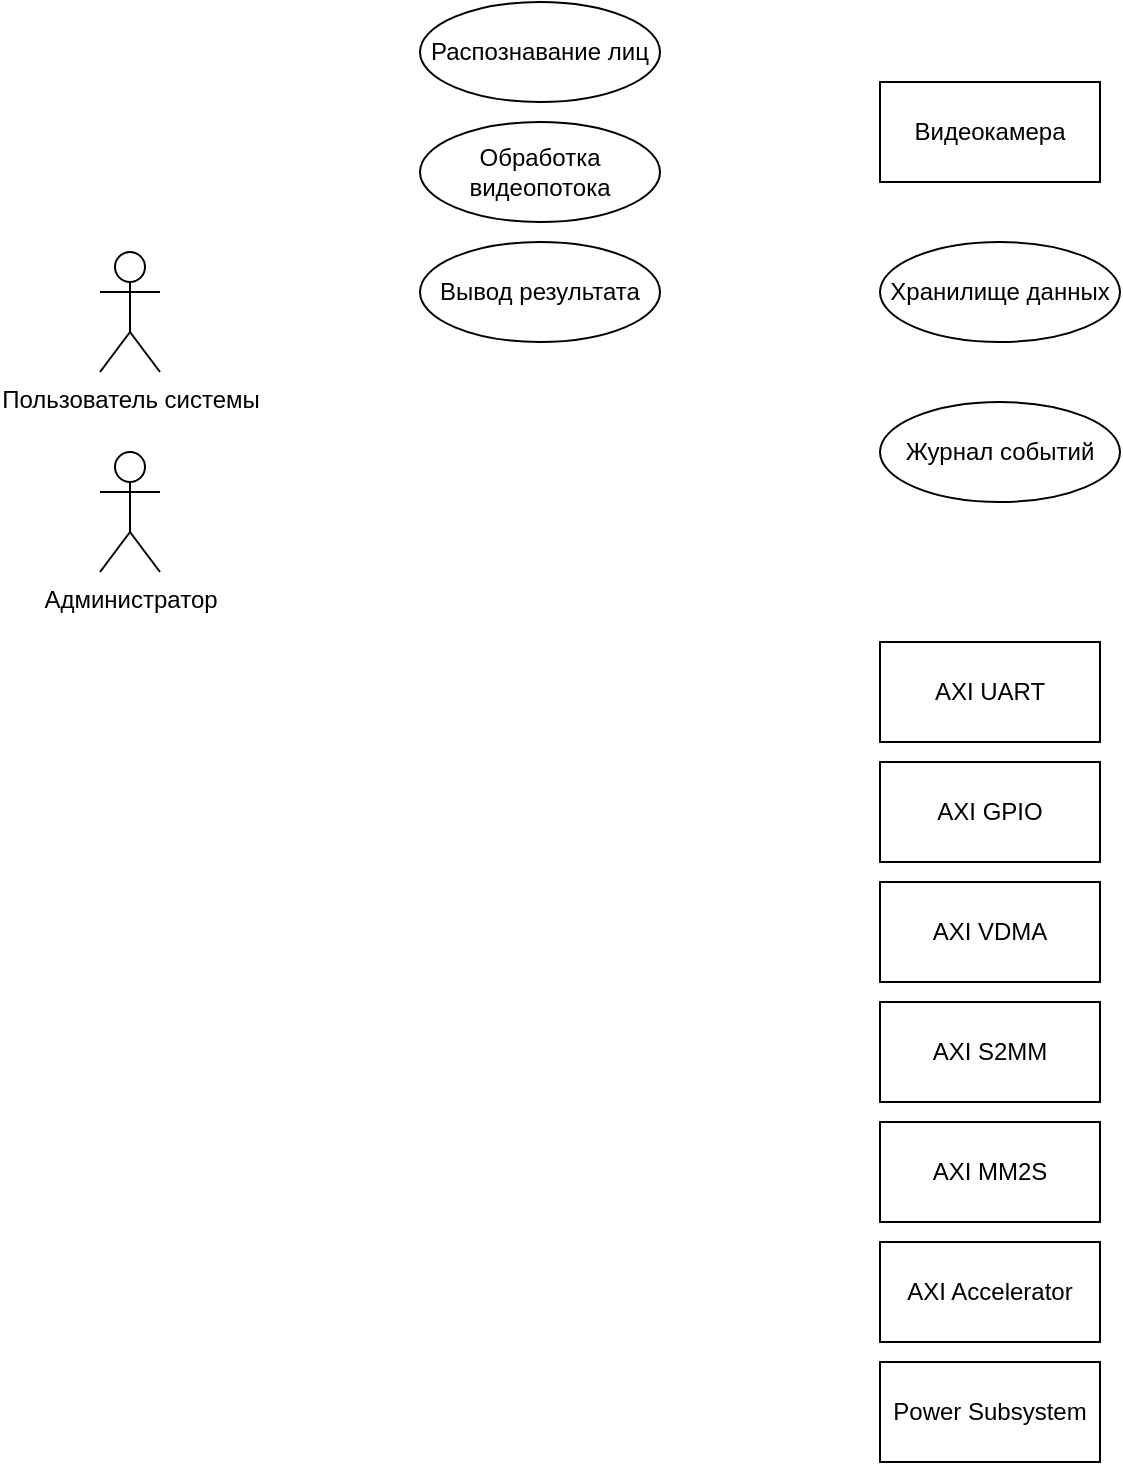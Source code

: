<mxfile version="22.1.21" type="google" pages="5">
<diagram name="Use Case Diagram" id="lZo8OdItxjby2Sh7k-v9">
    <mxGraphModel dx="1626" dy="791" grid="1" gridSize="10" guides="1" tooltips="1" connect="1" arrows="1" fold="1" page="1" pageScale="1" pageWidth="827" pageHeight="1169" math="0" shadow="0">
      <root>
        <mxCell id="0" />
        <mxCell id="1" parent="0" />
        <mxCell id="User" value="Пользователь системы" style="shape=umlActor;verticalLabelPosition=bottom;verticalAlign=top;html=1;" parent="1" vertex="1">
          <mxGeometry x="70" y="275" width="30" height="60" as="geometry" />
        </mxCell>
        <mxCell id="Admin" value="Администратор" style="shape=umlActor;verticalLabelPosition=bottom;verticalAlign=top;html=1;" parent="1" vertex="1">
          <mxGeometry x="70" y="375" width="30" height="60" as="geometry" />
        </mxCell>
        <mxCell id="Camera" value="Видеокамера" style="html=1;whiteSpace=wrap;" parent="1" vertex="1">
          <mxGeometry x="460" y="190" width="110" height="50" as="geometry" />
        </mxCell>
        <mxCell id="AXI_UART" value="AXI UART" style="html=1;whiteSpace=wrap;" parent="1" vertex="1">
          <mxGeometry x="460" y="470" width="110" height="50" as="geometry" />
        </mxCell>
        <mxCell id="AXI_GPIO" value="AXI GPIO" style="html=1;whiteSpace=wrap;" parent="1" vertex="1">
          <mxGeometry x="460" y="530" width="110" height="50" as="geometry" />
        </mxCell>
        <mxCell id="AXI_VDMA" value="AXI VDMA" style="html=1;whiteSpace=wrap;" parent="1" vertex="1">
          <mxGeometry x="460" y="590" width="110" height="50" as="geometry" />
        </mxCell>
        <mxCell id="AXI_S2MM" value="AXI S2MM" style="html=1;whiteSpace=wrap;" parent="1" vertex="1">
          <mxGeometry x="460" y="650" width="110" height="50" as="geometry" />
        </mxCell>
        <mxCell id="AXI_MM2S" value="AXI MM2S" style="html=1;whiteSpace=wrap;" parent="1" vertex="1">
          <mxGeometry x="460" y="710" width="110" height="50" as="geometry" />
        </mxCell>
        <mxCell id="AXI_Accelerator" value="AXI Accelerator" style="html=1;whiteSpace=wrap;" parent="1" vertex="1">
          <mxGeometry x="460" y="770" width="110" height="50" as="geometry" />
        </mxCell>
        <mxCell id="PowerSubsystem" value="Power Subsystem" style="html=1;whiteSpace=wrap;" parent="1" vertex="1">
          <mxGeometry x="460" y="830" width="110" height="50" as="geometry" />
        </mxCell>
        <mxCell id="Recognition" value="Распознавание лиц" style="ellipse;whiteSpace=wrap;html=1;" parent="1" vertex="1">
          <mxGeometry x="230" y="150" width="120" height="50" as="geometry" />
        </mxCell>
        <mxCell id="DataProcessing" value="Обработка видеопотока" style="ellipse;whiteSpace=wrap;html=1;" parent="1" vertex="1">
          <mxGeometry x="230" y="210" width="120" height="50" as="geometry" />
        </mxCell>
        <mxCell id="Storage" value="Хранилище данных" style="ellipse;whiteSpace=wrap;html=1;" parent="1" vertex="1">
          <mxGeometry x="460" y="270" width="120" height="50" as="geometry" />
        </mxCell>
        <mxCell id="DisplayResult" value="Вывод результата" style="ellipse;whiteSpace=wrap;html=1;" parent="1" vertex="1">
          <mxGeometry x="230" y="270" width="120" height="50" as="geometry" />
        </mxCell>
        <mxCell id="Logs" value="Журнал событий" style="ellipse;whiteSpace=wrap;html=1;" parent="1" vertex="1">
          <mxGeometry x="460" y="350" width="120" height="50" as="geometry" />
        </mxCell>
      </root>
    </mxGraphModel>
  </diagram>
  <diagram id="mSfuSA0x4ODjqim8xsZt" name="Requirements Diagram">
    <mxGraphModel grid="1" page="1" gridSize="10" guides="1" tooltips="1" connect="1" arrows="1" fold="1" pageScale="1" pageWidth="827" pageHeight="1169" math="0" shadow="0">
      <root>
        <mxCell id="0" />
        <mxCell id="1" parent="0" />
        <mxCell id="tGv4T9WFFbiXU2DrTONj-1" value="&amp;lt;&amp;lt;requestment&amp;gt;&amp;gt;&lt;br&gt;SoC" style="html=1;whiteSpace=wrap;" vertex="1" parent="1">
          <mxGeometry x="280" y="80" width="110" height="60" as="geometry" />
        </mxCell>
        <mxCell id="tGv4T9WFFbiXU2DrTONj-2" style="edgeStyle=orthogonalEdgeStyle;rounded=0;orthogonalLoop=1;jettySize=auto;html=1;endArrow=circlePlus;endFill=0;" edge="1" parent="1" source="tGv4T9WFFbiXU2DrTONj-10" target="tGv4T9WFFbiXU2DrTONj-1">
          <mxGeometry relative="1" as="geometry">
            <mxPoint x="220" y="240" as="sourcePoint" />
          </mxGeometry>
        </mxCell>
        <mxCell id="tGv4T9WFFbiXU2DrTONj-4" style="edgeStyle=orthogonalEdgeStyle;rounded=0;orthogonalLoop=1;jettySize=auto;html=1;endArrow=circlePlus;endFill=0;" edge="1" parent="1" source="tGv4T9WFFbiXU2DrTONj-11" target="tGv4T9WFFbiXU2DrTONj-1">
          <mxGeometry relative="1" as="geometry">
            <mxPoint x="460" y="240" as="sourcePoint" />
          </mxGeometry>
        </mxCell>
        <mxCell id="tGv4T9WFFbiXU2DrTONj-10" value="&amp;lt;&amp;lt;requestment&amp;gt;&amp;gt;&lt;br style=&quot;border-color: var(--border-color);&quot;&gt;functionRequest" style="html=1;whiteSpace=wrap;" vertex="1" parent="1">
          <mxGeometry x="120" y="230" width="200" height="40" as="geometry" />
        </mxCell>
        <mxCell id="tGv4T9WFFbiXU2DrTONj-11" value="&amp;lt;&amp;lt;requestment&amp;gt;&amp;gt;&lt;br style=&quot;border-color: var(--border-color);&quot;&gt;nonfunctionRequest" style="html=1;whiteSpace=wrap;" vertex="1" parent="1">
          <mxGeometry x="360" y="230" width="200" height="40" as="geometry" />
        </mxCell>
        <mxCell id="tGv4T9WFFbiXU2DrTONj-15" style="edgeStyle=orthogonalEdgeStyle;rounded=0;orthogonalLoop=1;jettySize=auto;html=1;endArrow=circlePlus;endFill=0;" edge="1" parent="1" source="tGv4T9WFFbiXU2DrTONj-12" target="tGv4T9WFFbiXU2DrTONj-11">
          <mxGeometry relative="1" as="geometry" />
        </mxCell>
        <mxCell id="tGv4T9WFFbiXU2DrTONj-12" value="&amp;lt;&amp;lt;requestment&amp;gt;&amp;gt;&lt;br style=&quot;border-color: var(--border-color);&quot;&gt;powerfulRequest&lt;br&gt;description: установка не может прекращать работу из-за перебоев с питанием" style="html=1;whiteSpace=wrap;" vertex="1" parent="1">
          <mxGeometry x="360" y="340" width="200" height="80" as="geometry" />
        </mxCell>
        <mxCell id="tGv4T9WFFbiXU2DrTONj-16" style="edgeStyle=orthogonalEdgeStyle;rounded=0;orthogonalLoop=1;jettySize=auto;html=1;endArrow=circlePlus;endFill=0;" edge="1" parent="1" source="tGv4T9WFFbiXU2DrTONj-13" target="tGv4T9WFFbiXU2DrTONj-11">
          <mxGeometry relative="1" as="geometry">
            <Array as="points">
              <mxPoint x="690" y="300" />
              <mxPoint x="460" y="300" />
            </Array>
          </mxGeometry>
        </mxCell>
        <mxCell id="tGv4T9WFFbiXU2DrTONj-13" value="&amp;lt;&amp;lt;requestment&amp;gt;&amp;gt;&lt;br style=&quot;border-color: var(--border-color);&quot;&gt;lightRequest&lt;br&gt;description: освещение объекта должно быть однотипным" style="html=1;whiteSpace=wrap;" vertex="1" parent="1">
          <mxGeometry x="590" y="340" width="200" height="80" as="geometry" />
        </mxCell>
        <mxCell id="tGv4T9WFFbiXU2DrTONj-17" style="edgeStyle=orthogonalEdgeStyle;rounded=0;orthogonalLoop=1;jettySize=auto;html=1;endArrow=circlePlus;endFill=0;" edge="1" parent="1" source="tGv4T9WFFbiXU2DrTONj-14" target="tGv4T9WFFbiXU2DrTONj-11">
          <mxGeometry relative="1" as="geometry">
            <Array as="points">
              <mxPoint x="910" y="300" />
              <mxPoint x="460" y="300" />
            </Array>
          </mxGeometry>
        </mxCell>
        <mxCell id="tGv4T9WFFbiXU2DrTONj-14" value="&amp;lt;&amp;lt;requestment&amp;gt;&amp;gt;&lt;br style=&quot;border-color: var(--border-color);&quot;&gt;externalRequest&lt;br&gt;description: внешняя средне не должна оказывать влияние на геометрию объккта. Тряска или изменение агрегатного состоянии недопустимо!" style="html=1;whiteSpace=wrap;" vertex="1" parent="1">
          <mxGeometry x="810" y="340" width="200" height="110" as="geometry" />
        </mxCell>
        <mxCell id="tGv4T9WFFbiXU2DrTONj-19" style="edgeStyle=orthogonalEdgeStyle;rounded=0;orthogonalLoop=1;jettySize=auto;html=1;endArrow=circlePlus;endFill=0;" edge="1" parent="1" source="tGv4T9WFFbiXU2DrTONj-18" target="tGv4T9WFFbiXU2DrTONj-10">
          <mxGeometry relative="1" as="geometry" />
        </mxCell>
        <mxCell id="tGv4T9WFFbiXU2DrTONj-18" value="&amp;lt;&amp;lt;requestment&amp;gt;&amp;gt;&lt;br style=&quot;border-color: var(--border-color);&quot;&gt;configurationRequest&lt;br&gt;description: должна быть возможность конфигурации" style="html=1;whiteSpace=wrap;" vertex="1" parent="1">
          <mxGeometry x="120" y="340" width="200" height="80" as="geometry" />
        </mxCell>
        <mxCell id="sR7S32xLnROJixir9ndB-4" style="edgeStyle=orthogonalEdgeStyle;rounded=0;orthogonalLoop=1;jettySize=auto;html=1;entryX=0.5;entryY=1;entryDx=0;entryDy=0;endArrow=circlePlus;endFill=0;" edge="1" parent="1" source="tGv4T9WFFbiXU2DrTONj-20" target="tGv4T9WFFbiXU2DrTONj-10">
          <mxGeometry relative="1" as="geometry">
            <Array as="points">
              <mxPoint x="-20" y="300" />
              <mxPoint x="220" y="300" />
            </Array>
          </mxGeometry>
        </mxCell>
        <mxCell id="tGv4T9WFFbiXU2DrTONj-20" value="&amp;lt;&amp;lt;requestment&amp;gt;&amp;gt;&lt;br style=&quot;border-color: var(--border-color);&quot;&gt;ounputRequest&lt;br&gt;description: система должна выводить данные на вешние источники" style="html=1;whiteSpace=wrap;" vertex="1" parent="1">
          <mxGeometry x="-120" y="340" width="200" height="80" as="geometry" />
        </mxCell>
        <mxCell id="sR7S32xLnROJixir9ndB-5" style="edgeStyle=orthogonalEdgeStyle;rounded=0;orthogonalLoop=1;jettySize=auto;html=1;endArrow=circlePlus;endFill=0;" edge="1" parent="1" source="tGv4T9WFFbiXU2DrTONj-21" target="tGv4T9WFFbiXU2DrTONj-10">
          <mxGeometry relative="1" as="geometry">
            <Array as="points">
              <mxPoint x="-260" y="300" />
              <mxPoint x="220" y="300" />
            </Array>
          </mxGeometry>
        </mxCell>
        <mxCell id="tGv4T9WFFbiXU2DrTONj-21" value="&amp;lt;&amp;lt;requestment&amp;gt;&amp;gt;&lt;br style=&quot;border-color: var(--border-color);&quot;&gt;integrabilityRequest&lt;br&gt;description: система должна иметь интерфейсы для внешнего управления" style="html=1;whiteSpace=wrap;" vertex="1" parent="1">
          <mxGeometry x="-360" y="340" width="200" height="80" as="geometry" />
        </mxCell>
        <mxCell id="sR7S32xLnROJixir9ndB-7" style="edgeStyle=orthogonalEdgeStyle;rounded=0;orthogonalLoop=1;jettySize=auto;html=1;endArrow=circlePlus;endFill=0;" edge="1" parent="1" source="sR7S32xLnROJixir9ndB-1" target="tGv4T9WFFbiXU2DrTONj-18">
          <mxGeometry relative="1" as="geometry" />
        </mxCell>
        <mxCell id="sR7S32xLnROJixir9ndB-1" value="&amp;lt;&amp;lt;requestment&amp;gt;&amp;gt;&lt;br style=&quot;border-color: var(--border-color);&quot;&gt;stepRequest&lt;br&gt;description: смещение на штативе и рельсе должно регулироваться" style="html=1;whiteSpace=wrap;" vertex="1" parent="1">
          <mxGeometry x="120" y="480" width="200" height="80" as="geometry" />
        </mxCell>
        <mxCell id="sR7S32xLnROJixir9ndB-8" style="edgeStyle=orthogonalEdgeStyle;rounded=0;orthogonalLoop=1;jettySize=auto;html=1;endArrow=circlePlus;endFill=0;" edge="1" parent="1" source="sR7S32xLnROJixir9ndB-2" target="tGv4T9WFFbiXU2DrTONj-18">
          <mxGeometry relative="1" as="geometry">
            <Array as="points">
              <mxPoint x="460" y="450" />
              <mxPoint x="220" y="450" />
            </Array>
          </mxGeometry>
        </mxCell>
        <mxCell id="sR7S32xLnROJixir9ndB-2" value="&amp;lt;&amp;lt;requestment&amp;gt;&amp;gt;&lt;br style=&quot;border-color: var(--border-color);&quot;&gt;cameraRequest&lt;br&gt;description: камера должна учитывать точность расстановки меток и стиль кастомных меток" style="html=1;whiteSpace=wrap;" vertex="1" parent="1">
          <mxGeometry x="360" y="480" width="200" height="80" as="geometry" />
        </mxCell>
        <mxCell id="sR7S32xLnROJixir9ndB-6" style="edgeStyle=orthogonalEdgeStyle;rounded=0;orthogonalLoop=1;jettySize=auto;html=1;endArrow=circlePlus;endFill=0;" edge="1" parent="1" source="sR7S32xLnROJixir9ndB-3" target="tGv4T9WFFbiXU2DrTONj-18">
          <mxGeometry relative="1" as="geometry">
            <Array as="points">
              <mxPoint x="-20" y="450" />
              <mxPoint x="220" y="450" />
            </Array>
          </mxGeometry>
        </mxCell>
        <mxCell id="sR7S32xLnROJixir9ndB-3" value="&amp;lt;&amp;lt;requestment&amp;gt;&amp;gt;&lt;br style=&quot;border-color: var(--border-color);&quot;&gt;markerRequest&lt;br&gt;description: стратегия расстановки меток должна меняться" style="html=1;whiteSpace=wrap;" vertex="1" parent="1">
          <mxGeometry x="-120" y="480" width="200" height="80" as="geometry" />
        </mxCell>
        <mxCell id="sR7S32xLnROJixir9ndB-11" style="edgeStyle=orthogonalEdgeStyle;rounded=0;orthogonalLoop=1;jettySize=auto;html=1;endArrow=circlePlus;endFill=0;" edge="1" parent="1" source="sR7S32xLnROJixir9ndB-9" target="tGv4T9WFFbiXU2DrTONj-21">
          <mxGeometry relative="1" as="geometry" />
        </mxCell>
        <mxCell id="sR7S32xLnROJixir9ndB-9" value="&amp;lt;&amp;lt;requestment&amp;gt;&amp;gt;&lt;br style=&quot;border-color: var(--border-color);&quot;&gt;interruptRequest&lt;br&gt;description: система должна реализовывать механизм прерываний" style="html=1;whiteSpace=wrap;" vertex="1" parent="1">
          <mxGeometry x="-360" y="480" width="200" height="80" as="geometry" />
        </mxCell>
        <mxCell id="sR7S32xLnROJixir9ndB-12" style="edgeStyle=orthogonalEdgeStyle;rounded=0;orthogonalLoop=1;jettySize=auto;html=1;endArrow=circlePlus;endFill=0;" edge="1" parent="1" source="sR7S32xLnROJixir9ndB-10" target="tGv4T9WFFbiXU2DrTONj-21">
          <mxGeometry relative="1" as="geometry">
            <Array as="points">
              <mxPoint x="-500" y="450" />
              <mxPoint x="-260" y="450" />
            </Array>
          </mxGeometry>
        </mxCell>
        <mxCell id="sR7S32xLnROJixir9ndB-10" value="&amp;lt;&amp;lt;requestment&amp;gt;&amp;gt;&lt;br style=&quot;border-color: var(--border-color);&quot;&gt;commandRequest&lt;br&gt;description: система с внешним подключением не должна уступать функциональностью настройкой напрямую" style="html=1;whiteSpace=wrap;" vertex="1" parent="1">
          <mxGeometry x="-600" y="480" width="200" height="100" as="geometry" />
        </mxCell>
      </root>
    </mxGraphModel>
  </diagram>
  <diagram id="fZzuPR66gsdJjESf1Uec" name="Block Definition Diagram">
    <mxGraphModel dx="1620" dy="1663" grid="1" gridSize="10" guides="1" tooltips="1" connect="1" arrows="1" fold="1" page="1" pageScale="1" pageWidth="827" pageHeight="1169" math="0" shadow="0">
      <root>
        <mxCell id="0" />
        <mxCell id="1" parent="0" />
        <mxCell id="CO3oXYJmJF6oM23nE5S2-1" value="&amp;lt;&amp;lt;Block&amp;gt;&amp;gt;&lt;br&gt;Controller" style="html=1;whiteSpace=wrap;" parent="1" vertex="1">
          <mxGeometry x="110" y="90" width="110" height="50" as="geometry" />
        </mxCell>
        <mxCell id="pnmd_uVY77SHDqDZPvtI-20" style="edgeStyle=orthogonalEdgeStyle;rounded=0;orthogonalLoop=1;jettySize=auto;html=1;endArrow=none;endFill=0;exitX=0.5;exitY=1;exitDx=0;exitDy=0;" parent="1" source="P_QNV1C-LHXtDj2Gx6EF-19" target="pnmd_uVY77SHDqDZPvtI-1" edge="1">
          <mxGeometry relative="1" as="geometry">
            <Array as="points">
              <mxPoint x="555" y="240" />
              <mxPoint x="555" y="240" />
            </Array>
          </mxGeometry>
        </mxCell>
        <mxCell id="pnmd_uVY77SHDqDZPvtI-22" style="edgeStyle=orthogonalEdgeStyle;rounded=0;orthogonalLoop=1;jettySize=auto;html=1;endArrow=none;endFill=0;exitX=1;exitY=0.5;exitDx=0;exitDy=0;" parent="1" source="CO3oXYJmJF6oM23nE5S2-1" target="pnmd_uVY77SHDqDZPvtI-21" edge="1">
          <mxGeometry relative="1" as="geometry">
            <Array as="points">
              <mxPoint x="670" y="115" />
              <mxPoint x="670" y="347" />
            </Array>
          </mxGeometry>
        </mxCell>
        <mxCell id="CO3oXYJmJF6oM23nE5S2-2" value="&amp;lt;&amp;lt;Block&amp;gt;&amp;gt;&lt;br&gt;CPU" style="html=1;whiteSpace=wrap;" parent="1" vertex="1">
          <mxGeometry x="500" y="170" width="110" height="50" as="geometry" />
        </mxCell>
        <mxCell id="CO3oXYJmJF6oM23nE5S2-4" value="&amp;lt;&amp;lt;Block&amp;gt;&amp;gt;&lt;br&gt;Memory" style="html=1;whiteSpace=wrap;" parent="1" vertex="1">
          <mxGeometry x="110" y="430" width="110" height="50" as="geometry" />
        </mxCell>
        <mxCell id="pnmd_uVY77SHDqDZPvtI-1" value="&amp;lt;&amp;lt;Block&amp;gt;&amp;gt;&lt;br&gt;Graphic" style="html=1;whiteSpace=wrap;" parent="1" vertex="1">
          <mxGeometry x="500" y="432" width="110" height="50" as="geometry" />
        </mxCell>
        <mxCell id="pnmd_uVY77SHDqDZPvtI-12" style="edgeStyle=orthogonalEdgeStyle;rounded=0;orthogonalLoop=1;jettySize=auto;html=1;endArrow=diamondThin;endFill=0;startSize=11;endSize=13;" parent="1" source="pnmd_uVY77SHDqDZPvtI-3" target="pnmd_uVY77SHDqDZPvtI-1" edge="1">
          <mxGeometry relative="1" as="geometry" />
        </mxCell>
        <mxCell id="pnmd_uVY77SHDqDZPvtI-3" value="&amp;lt;&amp;lt;Block&amp;gt;&amp;gt;&lt;br&gt;Camera" style="html=1;whiteSpace=wrap;" parent="1" vertex="1">
          <mxGeometry x="500" y="542" width="110" height="50" as="geometry" />
        </mxCell>
        <mxCell id="pnmd_uVY77SHDqDZPvtI-13" style="edgeStyle=orthogonalEdgeStyle;rounded=0;orthogonalLoop=1;jettySize=auto;html=1;endArrow=diamondThin;endFill=0;startSize=11;endSize=13;" parent="1" source="pnmd_uVY77SHDqDZPvtI-5" target="pnmd_uVY77SHDqDZPvtI-1" edge="1">
          <mxGeometry relative="1" as="geometry">
            <Array as="points">
              <mxPoint x="685" y="512" />
              <mxPoint x="555" y="512" />
            </Array>
          </mxGeometry>
        </mxCell>
        <mxCell id="pnmd_uVY77SHDqDZPvtI-5" value="&amp;lt;&amp;lt;Block&amp;gt;&amp;gt;&lt;br&gt;Projector" style="html=1;whiteSpace=wrap;" parent="1" vertex="1">
          <mxGeometry x="630" y="542" width="110" height="50" as="geometry" />
        </mxCell>
        <mxCell id="pnmd_uVY77SHDqDZPvtI-10" style="edgeStyle=orthogonalEdgeStyle;rounded=0;orthogonalLoop=1;jettySize=auto;html=1;endArrow=diamondThin;endFill=0;endSize=13;" parent="1" source="pnmd_uVY77SHDqDZPvtI-6" target="CO3oXYJmJF6oM23nE5S2-4" edge="1">
          <mxGeometry relative="1" as="geometry" />
        </mxCell>
        <mxCell id="pnmd_uVY77SHDqDZPvtI-6" value="&amp;lt;&amp;lt;ValueType&amp;gt;&amp;gt;&lt;br&gt;CustomMarkConst" style="html=1;whiteSpace=wrap;" parent="1" vertex="1">
          <mxGeometry x="110" y="540" width="110" height="50" as="geometry" />
        </mxCell>
        <mxCell id="pnmd_uVY77SHDqDZPvtI-11" style="edgeStyle=orthogonalEdgeStyle;rounded=0;orthogonalLoop=1;jettySize=auto;html=1;endArrow=diamondThin;endFill=0;endSize=13;" parent="1" source="pnmd_uVY77SHDqDZPvtI-7" target="CO3oXYJmJF6oM23nE5S2-4" edge="1">
          <mxGeometry relative="1" as="geometry">
            <Array as="points">
              <mxPoint x="35" y="510" />
              <mxPoint x="165" y="510" />
            </Array>
          </mxGeometry>
        </mxCell>
        <mxCell id="pnmd_uVY77SHDqDZPvtI-7" value="&amp;lt;&amp;lt;Block&amp;gt;&amp;gt;&lt;br&gt;SaveData" style="html=1;whiteSpace=wrap;" parent="1" vertex="1">
          <mxGeometry x="-20" y="540" width="110" height="50" as="geometry" />
        </mxCell>
        <mxCell id="pnmd_uVY77SHDqDZPvtI-9" style="edgeStyle=orthogonalEdgeStyle;rounded=0;orthogonalLoop=1;jettySize=auto;html=1;endArrow=diamondThin;endFill=0;endSize=13;" parent="1" source="pnmd_uVY77SHDqDZPvtI-8" target="CO3oXYJmJF6oM23nE5S2-4" edge="1">
          <mxGeometry relative="1" as="geometry">
            <Array as="points">
              <mxPoint x="295" y="510" />
              <mxPoint x="165" y="510" />
            </Array>
          </mxGeometry>
        </mxCell>
        <mxCell id="pnmd_uVY77SHDqDZPvtI-8" value="&amp;lt;&amp;lt;ValueType&amp;gt;&amp;gt;&lt;br&gt;UserMarkConst" style="html=1;whiteSpace=wrap;" parent="1" vertex="1">
          <mxGeometry x="240" y="540" width="110" height="50" as="geometry" />
        </mxCell>
        <mxCell id="pnmd_uVY77SHDqDZPvtI-15" value="&amp;lt;&amp;lt;Block&amp;gt;&amp;gt;&lt;br&gt;AnalyseCameraData" style="html=1;whiteSpace=wrap;" parent="1" vertex="1">
          <mxGeometry x="-100" y="340" width="120" height="50" as="geometry" />
        </mxCell>
        <mxCell id="pnmd_uVY77SHDqDZPvtI-21" value="&amp;lt;&amp;lt;Block&amp;gt;&amp;gt;&lt;br&gt;Interrupt" style="html=1;whiteSpace=wrap;" parent="1" vertex="1">
          <mxGeometry x="700" y="322" width="110" height="50" as="geometry" />
        </mxCell>
        <mxCell id="pnmd_uVY77SHDqDZPvtI-24" value="1" style="text;html=1;align=center;verticalAlign=middle;resizable=0;points=[];autosize=1;strokeColor=none;fillColor=none;" parent="1" vertex="1">
          <mxGeometry x="170" y="140" width="30" height="30" as="geometry" />
        </mxCell>
        <mxCell id="pnmd_uVY77SHDqDZPvtI-29" value="1" style="text;html=1;align=center;verticalAlign=middle;resizable=0;points=[];autosize=1;strokeColor=none;fillColor=none;" parent="1" vertex="1">
          <mxGeometry x="160" y="402" width="30" height="30" as="geometry" />
        </mxCell>
        <mxCell id="pnmd_uVY77SHDqDZPvtI-30" value="1" style="text;html=1;align=center;verticalAlign=middle;resizable=0;points=[];autosize=1;strokeColor=none;fillColor=none;" parent="1" vertex="1">
          <mxGeometry x="750" y="300" width="30" height="30" as="geometry" />
        </mxCell>
        <mxCell id="pnmd_uVY77SHDqDZPvtI-31" value="1" style="text;html=1;align=center;verticalAlign=middle;resizable=0;points=[];autosize=1;strokeColor=none;fillColor=none;" parent="1" vertex="1">
          <mxGeometry x="550" y="410" width="30" height="30" as="geometry" />
        </mxCell>
        <mxCell id="pnmd_uVY77SHDqDZPvtI-32" value="*" style="text;html=1;align=center;verticalAlign=middle;resizable=0;points=[];autosize=1;strokeColor=none;fillColor=none;" parent="1" vertex="1">
          <mxGeometry x="550" y="522" width="30" height="30" as="geometry" />
        </mxCell>
        <mxCell id="pnmd_uVY77SHDqDZPvtI-33" value="*" style="text;html=1;align=center;verticalAlign=middle;resizable=0;points=[];autosize=1;strokeColor=none;fillColor=none;" parent="1" vertex="1">
          <mxGeometry x="680" y="522" width="30" height="30" as="geometry" />
        </mxCell>
        <mxCell id="pnmd_uVY77SHDqDZPvtI-34" value="1" style="text;html=1;align=center;verticalAlign=middle;resizable=0;points=[];autosize=1;strokeColor=none;fillColor=none;" parent="1" vertex="1">
          <mxGeometry x="290" y="520" width="30" height="30" as="geometry" />
        </mxCell>
        <mxCell id="pnmd_uVY77SHDqDZPvtI-35" value="1" style="text;html=1;align=center;verticalAlign=middle;resizable=0;points=[];autosize=1;strokeColor=none;fillColor=none;" parent="1" vertex="1">
          <mxGeometry x="160" y="520" width="30" height="30" as="geometry" />
        </mxCell>
        <mxCell id="pnmd_uVY77SHDqDZPvtI-37" value="1" style="text;html=1;align=center;verticalAlign=middle;resizable=0;points=[];autosize=1;strokeColor=none;fillColor=none;" parent="1" vertex="1">
          <mxGeometry x="30" y="520" width="30" height="30" as="geometry" />
        </mxCell>
        <mxCell id="pnmd_uVY77SHDqDZPvtI-38" value="*" style="text;html=1;align=center;verticalAlign=middle;resizable=0;points=[];autosize=1;strokeColor=none;fillColor=none;" parent="1" vertex="1">
          <mxGeometry x="-70" y="298" width="30" height="30" as="geometry" />
        </mxCell>
        <mxCell id="P_QNV1C-LHXtDj2Gx6EF-3" value="" style="endArrow=none;html=1;rounded=0;entryX=1;entryY=0.75;entryDx=0;entryDy=0;exitX=0;exitY=0.5;exitDx=0;exitDy=0;" parent="1" source="CO3oXYJmJF6oM23nE5S2-2" target="CO3oXYJmJF6oM23nE5S2-1" edge="1">
          <mxGeometry width="50" height="50" relative="1" as="geometry">
            <mxPoint x="260" y="620" as="sourcePoint" />
            <mxPoint x="310" y="570" as="targetPoint" />
            <Array as="points">
              <mxPoint x="290" y="195" />
              <mxPoint x="290" y="128" />
            </Array>
          </mxGeometry>
        </mxCell>
        <mxCell id="P_QNV1C-LHXtDj2Gx6EF-4" value="1" style="text;html=1;align=center;verticalAlign=middle;resizable=0;points=[];autosize=1;strokeColor=none;fillColor=none;" parent="1" vertex="1">
          <mxGeometry x="470" y="170" width="30" height="30" as="geometry" />
        </mxCell>
        <mxCell id="P_QNV1C-LHXtDj2Gx6EF-5" value="1" style="text;html=1;align=center;verticalAlign=middle;resizable=0;points=[];autosize=1;strokeColor=none;fillColor=none;" parent="1" vertex="1">
          <mxGeometry x="550" y="220" width="30" height="30" as="geometry" />
        </mxCell>
        <mxCell id="P_QNV1C-LHXtDj2Gx6EF-6" value="" style="endArrow=none;html=1;rounded=0;entryX=0.25;entryY=1;entryDx=0;entryDy=0;exitX=0.5;exitY=0;exitDx=0;exitDy=0;" parent="1" source="pnmd_uVY77SHDqDZPvtI-15" target="CO3oXYJmJF6oM23nE5S2-1" edge="1">
          <mxGeometry width="50" height="50" relative="1" as="geometry">
            <mxPoint x="340" y="490" as="sourcePoint" />
            <mxPoint x="390" y="440" as="targetPoint" />
            <Array as="points">
              <mxPoint x="-40" y="280" />
              <mxPoint x="140" y="280" />
            </Array>
          </mxGeometry>
        </mxCell>
        <mxCell id="CO3oXYJmJF6oM23nE5S2-3" value="&amp;lt;&amp;lt;Block&amp;gt;&amp;gt;&lt;br&gt;InOutput Interface" style="html=1;whiteSpace=wrap;" parent="1" vertex="1">
          <mxGeometry x="820" y="442" width="110" height="50" as="geometry" />
        </mxCell>
        <mxCell id="P_QNV1C-LHXtDj2Gx6EF-10" value="" style="endArrow=none;html=1;rounded=0;entryX=0.5;entryY=1;entryDx=0;entryDy=0;exitX=0.5;exitY=0;exitDx=0;exitDy=0;" parent="1" source="CO3oXYJmJF6oM23nE5S2-3" target="pnmd_uVY77SHDqDZPvtI-21" edge="1">
          <mxGeometry width="50" height="50" relative="1" as="geometry">
            <mxPoint x="530" y="382" as="sourcePoint" />
            <mxPoint x="580" y="332" as="targetPoint" />
            <Array as="points">
              <mxPoint x="875" y="400" />
              <mxPoint x="755" y="400" />
            </Array>
          </mxGeometry>
        </mxCell>
        <mxCell id="P_QNV1C-LHXtDj2Gx6EF-11" value="1" style="text;html=1;align=center;verticalAlign=middle;resizable=0;points=[];autosize=1;strokeColor=none;fillColor=none;" parent="1" vertex="1">
          <mxGeometry x="840" y="412" width="30" height="30" as="geometry" />
        </mxCell>
        <mxCell id="P_QNV1C-LHXtDj2Gx6EF-12" value="" style="endArrow=none;html=1;rounded=0;entryX=0.271;entryY=1.004;entryDx=0;entryDy=0;exitX=0.75;exitY=0;exitDx=0;exitDy=0;entryPerimeter=0;" parent="1" source="pnmd_uVY77SHDqDZPvtI-1" target="pnmd_uVY77SHDqDZPvtI-21" edge="1">
          <mxGeometry width="50" height="50" relative="1" as="geometry">
            <mxPoint x="310" y="380" as="sourcePoint" />
            <mxPoint x="360" y="330" as="targetPoint" />
            <Array as="points">
              <mxPoint x="583" y="400" />
              <mxPoint x="730" y="400" />
            </Array>
          </mxGeometry>
        </mxCell>
        <mxCell id="P_QNV1C-LHXtDj2Gx6EF-13" value="" style="endArrow=none;html=1;rounded=0;entryX=0.27;entryY=1.009;entryDx=0;entryDy=0;entryPerimeter=0;exitX=0.75;exitY=0;exitDx=0;exitDy=0;" parent="1" source="P_QNV1C-LHXtDj2Gx6EF-14" edge="1">
          <mxGeometry width="50" height="50" relative="1" as="geometry">
            <mxPoint x="160" y="320" as="sourcePoint" />
            <mxPoint x="524.7" y="220.45" as="targetPoint" />
            <Array as="points">
              <mxPoint x="193" y="250" />
              <mxPoint x="525" y="250" />
            </Array>
          </mxGeometry>
        </mxCell>
        <mxCell id="P_QNV1C-LHXtDj2Gx6EF-14" value="&amp;lt;&amp;lt;Block&amp;gt;&amp;gt;&lt;br&gt;Memory CTRL" style="rounded=0;whiteSpace=wrap;html=1;" parent="1" vertex="1">
          <mxGeometry x="110" y="340" width="110" height="50" as="geometry" />
        </mxCell>
        <mxCell id="P_QNV1C-LHXtDj2Gx6EF-16" value="" style="endArrow=none;html=1;rounded=0;entryX=1;entryY=0.5;entryDx=0;entryDy=0;exitX=0;exitY=0.5;exitDx=0;exitDy=0;" parent="1" source="P_QNV1C-LHXtDj2Gx6EF-14" target="pnmd_uVY77SHDqDZPvtI-15" edge="1">
          <mxGeometry width="50" height="50" relative="1" as="geometry">
            <mxPoint x="200" y="340" as="sourcePoint" />
            <mxPoint x="250" y="290" as="targetPoint" />
          </mxGeometry>
        </mxCell>
        <mxCell id="P_QNV1C-LHXtDj2Gx6EF-17" value="" style="endArrow=none;html=1;rounded=0;entryX=0.5;entryY=1;entryDx=0;entryDy=0;exitX=0.5;exitY=0;exitDx=0;exitDy=0;" parent="1" source="CO3oXYJmJF6oM23nE5S2-4" target="P_QNV1C-LHXtDj2Gx6EF-14" edge="1">
          <mxGeometry width="50" height="50" relative="1" as="geometry">
            <mxPoint x="200" y="340" as="sourcePoint" />
            <mxPoint x="250" y="290" as="targetPoint" />
          </mxGeometry>
        </mxCell>
        <mxCell id="P_QNV1C-LHXtDj2Gx6EF-18" value="1" style="text;html=1;align=center;verticalAlign=middle;resizable=0;points=[];autosize=1;strokeColor=none;fillColor=none;" parent="1" vertex="1">
          <mxGeometry x="160" y="310" width="30" height="30" as="geometry" />
        </mxCell>
        <mxCell id="P_QNV1C-LHXtDj2Gx6EF-20" value="" style="edgeStyle=orthogonalEdgeStyle;rounded=0;orthogonalLoop=1;jettySize=auto;html=1;endArrow=none;endFill=0;exitX=0.5;exitY=1;exitDx=0;exitDy=0;" parent="1" source="CO3oXYJmJF6oM23nE5S2-2" target="P_QNV1C-LHXtDj2Gx6EF-19" edge="1">
          <mxGeometry relative="1" as="geometry">
            <Array as="points">
              <mxPoint x="555" y="270" />
              <mxPoint x="555" y="270" />
            </Array>
            <mxPoint x="555" y="220" as="sourcePoint" />
            <mxPoint x="555" y="432" as="targetPoint" />
          </mxGeometry>
        </mxCell>
        <mxCell id="P_QNV1C-LHXtDj2Gx6EF-19" value="&amp;lt;&amp;lt;Block&amp;gt;&amp;gt;&lt;br&gt;USB 2.0 Controller" style="rounded=0;whiteSpace=wrap;html=1;" parent="1" vertex="1">
          <mxGeometry x="495" y="288" width="115" height="50" as="geometry" />
        </mxCell>
        <mxCell id="P_QNV1C-LHXtDj2Gx6EF-21" value="1" style="text;html=1;align=center;verticalAlign=middle;resizable=0;points=[];autosize=1;strokeColor=none;fillColor=none;" parent="1" vertex="1">
          <mxGeometry x="520" y="332" width="30" height="30" as="geometry" />
        </mxCell>
        <mxCell id="P_QNV1C-LHXtDj2Gx6EF-23" value="" style="endArrow=none;html=1;rounded=0;entryX=0.75;entryY=0;entryDx=0;entryDy=0;exitX=1;exitY=0.25;exitDx=0;exitDy=0;" parent="1" source="P_QNV1C-LHXtDj2Gx6EF-26" target="CO3oXYJmJF6oM23nE5S2-3" edge="1">
          <mxGeometry width="50" height="50" relative="1" as="geometry">
            <mxPoint x="600" y="420" as="sourcePoint" />
            <mxPoint x="650" y="370" as="targetPoint" />
            <Array as="points">
              <mxPoint x="903" y="100" />
            </Array>
          </mxGeometry>
        </mxCell>
        <mxCell id="P_QNV1C-LHXtDj2Gx6EF-24" value="&amp;lt;&amp;lt;Block&amp;gt;&amp;gt;&lt;br&gt;SoC" style="rounded=0;whiteSpace=wrap;html=1;" parent="1" vertex="1">
          <mxGeometry x="107.5" y="-10" width="115" height="50" as="geometry" />
        </mxCell>
        <mxCell id="P_QNV1C-LHXtDj2Gx6EF-25" value="" style="endArrow=none;html=1;rounded=0;entryX=0.5;entryY=1;entryDx=0;entryDy=0;exitX=0.5;exitY=0;exitDx=0;exitDy=0;" parent="1" source="CO3oXYJmJF6oM23nE5S2-1" target="P_QNV1C-LHXtDj2Gx6EF-24" edge="1">
          <mxGeometry width="50" height="50" relative="1" as="geometry">
            <mxPoint x="330" y="320" as="sourcePoint" />
            <mxPoint x="380" y="270" as="targetPoint" />
          </mxGeometry>
        </mxCell>
        <mxCell id="P_QNV1C-LHXtDj2Gx6EF-28" value="" style="endArrow=none;html=1;rounded=0;entryX=0;entryY=0.5;entryDx=0;entryDy=0;exitX=1;exitY=0.25;exitDx=0;exitDy=0;" parent="1" source="CO3oXYJmJF6oM23nE5S2-1" target="P_QNV1C-LHXtDj2Gx6EF-26" edge="1">
          <mxGeometry width="50" height="50" relative="1" as="geometry">
            <mxPoint x="220" y="103" as="sourcePoint" />
            <mxPoint x="903" y="442" as="targetPoint" />
            <Array as="points" />
          </mxGeometry>
        </mxCell>
        <mxCell id="P_QNV1C-LHXtDj2Gx6EF-26" value="&amp;lt;&amp;lt;Block&amp;gt;&amp;gt;&lt;br&gt;USB 2.0 Controller" style="rounded=0;whiteSpace=wrap;html=1;" parent="1" vertex="1">
          <mxGeometry x="840" y="80" width="115" height="50" as="geometry" />
        </mxCell>
        <mxCell id="P_QNV1C-LHXtDj2Gx6EF-30" value="" style="endArrow=none;html=1;rounded=0;entryX=0.5;entryY=1;entryDx=0;entryDy=0;exitX=0.5;exitY=0;exitDx=0;exitDy=0;" parent="1" source="P_QNV1C-LHXtDj2Gx6EF-14" target="CO3oXYJmJF6oM23nE5S2-1" edge="1">
          <mxGeometry width="50" height="50" relative="1" as="geometry">
            <mxPoint x="420" y="310" as="sourcePoint" />
            <mxPoint x="470" y="260" as="targetPoint" />
          </mxGeometry>
        </mxCell>
        <mxCell id="P_QNV1C-LHXtDj2Gx6EF-31" value="1" style="text;html=1;align=center;verticalAlign=middle;resizable=0;points=[];autosize=1;strokeColor=none;fillColor=none;" parent="1" vertex="1">
          <mxGeometry x="200" y="320" width="30" height="30" as="geometry" />
        </mxCell>
        <mxCell id="P_QNV1C-LHXtDj2Gx6EF-32" value="1" style="text;html=1;align=center;verticalAlign=middle;resizable=0;points=[];autosize=1;strokeColor=none;fillColor=none;" parent="1" vertex="1">
          <mxGeometry x="107.5" y="140" width="30" height="30" as="geometry" />
        </mxCell>
        <mxCell id="P_QNV1C-LHXtDj2Gx6EF-33" value="1" style="text;html=1;align=center;verticalAlign=middle;resizable=0;points=[];autosize=1;strokeColor=none;fillColor=none;" parent="1" vertex="1">
          <mxGeometry x="900" y="412" width="30" height="30" as="geometry" />
        </mxCell>
      </root>
    </mxGraphModel>
  </diagram>
  <diagram id="yvrArLtVZfE8A6X3vJsE" name="State Machine Diagram">
    <mxGraphModel grid="1" page="1" gridSize="10" guides="1" tooltips="1" connect="1" arrows="1" fold="1" pageScale="1" pageWidth="827" pageHeight="1169" math="0" shadow="0">
      <root>
        <mxCell id="0" />
        <mxCell id="1" parent="0" />
        <mxCell id="U0juhDqX07NNRR6bc6Us-2" value="Ожидание" style="html=1;whiteSpace=wrap;" vertex="1" parent="1">
          <mxGeometry x="160" y="335" width="110" height="50" as="geometry" />
        </mxCell>
        <mxCell id="U0juhDqX07NNRR6bc6Us-3" value="получение сигнала о новых настройках" style="html=1;verticalAlign=bottom;endArrow=block;curved=0;rounded=0;exitX=0.5;exitY=0;exitDx=0;exitDy=0;entryX=0.5;entryY=1;entryDx=0;entryDy=0;" edge="1" parent="1" source="U0juhDqX07NNRR6bc6Us-2" target="6PKAcPHyTjYNbOQjIdZc-1">
          <mxGeometry width="80" relative="1" as="geometry">
            <mxPoint x="230" y="380" as="sourcePoint" />
            <mxPoint x="215" y="270" as="targetPoint" />
          </mxGeometry>
        </mxCell>
        <mxCell id="U0juhDqX07NNRR6bc6Us-4" style="edgeStyle=orthogonalEdgeStyle;rounded=0;orthogonalLoop=1;jettySize=auto;html=1;exitX=0.5;exitY=0;exitDx=0;exitDy=0;entryX=0.5;entryY=0;entryDx=0;entryDy=0;" edge="1" parent="1" source="U0juhDqX07NNRR6bc6Us-5" target="U0juhDqX07NNRR6bc6Us-7">
          <mxGeometry relative="1" as="geometry">
            <mxPoint x="90" y="340" as="targetPoint" />
            <Array as="points">
              <mxPoint x="215" y="80" />
              <mxPoint x="90" y="80" />
            </Array>
          </mxGeometry>
        </mxCell>
        <mxCell id="6PKAcPHyTjYNbOQjIdZc-3" value="Передача полученных данных о &lt;br&gt;настройках в необходимые регионы &lt;br&gt;памяти устройства" style="edgeLabel;html=1;align=center;verticalAlign=middle;resizable=0;points=[];" connectable="0" vertex="1" parent="U0juhDqX07NNRR6bc6Us-4">
          <mxGeometry x="-0.609" y="1" relative="1" as="geometry">
            <mxPoint as="offset" />
          </mxGeometry>
        </mxCell>
        <mxCell id="U0juhDqX07NNRR6bc6Us-5" value="Обработка полученных настроек на контроллере" style="html=1;whiteSpace=wrap;" vertex="1" parent="1">
          <mxGeometry x="135" y="120" width="160" height="60" as="geometry" />
        </mxCell>
        <mxCell id="U0juhDqX07NNRR6bc6Us-6" style="edgeStyle=orthogonalEdgeStyle;rounded=0;orthogonalLoop=1;jettySize=auto;html=1;exitX=1;exitY=0.5;exitDx=0;exitDy=0;entryX=0;entryY=0.5;entryDx=0;entryDy=0;" edge="1" parent="1" source="U0juhDqX07NNRR6bc6Us-7" target="U0juhDqX07NNRR6bc6Us-2">
          <mxGeometry relative="1" as="geometry" />
        </mxCell>
        <mxCell id="U0juhDqX07NNRR6bc6Us-7" value="" style="ellipse;html=1;shape=endState;fillColor=#000000;strokeColor=#ff0000;" vertex="1" parent="1">
          <mxGeometry x="70" y="340" width="40" height="40" as="geometry" />
        </mxCell>
        <mxCell id="U0juhDqX07NNRR6bc6Us-8" value="получение сигнала на &lt;br&gt;начало работы блока графики" style="html=1;verticalAlign=bottom;endArrow=block;curved=0;rounded=0;exitX=1;exitY=0.5;exitDx=0;exitDy=0;entryX=0;entryY=0.5;entryDx=0;entryDy=0;" edge="1" parent="1" source="U0juhDqX07NNRR6bc6Us-2" target="U0juhDqX07NNRR6bc6Us-9">
          <mxGeometry width="80" relative="1" as="geometry">
            <mxPoint x="160" y="330" as="sourcePoint" />
            <mxPoint x="440" y="360" as="targetPoint" />
          </mxGeometry>
        </mxCell>
        <mxCell id="U0juhDqX07NNRR6bc6Us-9" value="Включение прожектора и камеры" style="html=1;whiteSpace=wrap;" vertex="1" parent="1">
          <mxGeometry x="440" y="335" width="110" height="50" as="geometry" />
        </mxCell>
        <mxCell id="U0juhDqX07NNRR6bc6Us-10" value="отправка кадра на CPU" style="html=1;verticalAlign=bottom;endArrow=block;curved=0;rounded=0;exitX=1;exitY=0.5;exitDx=0;exitDy=0;" edge="1" parent="1" source="U0juhDqX07NNRR6bc6Us-9">
          <mxGeometry width="80" relative="1" as="geometry">
            <mxPoint x="160" y="330" as="sourcePoint" />
            <mxPoint x="670" y="360" as="targetPoint" />
          </mxGeometry>
        </mxCell>
        <mxCell id="U0juhDqX07NNRR6bc6Us-11" value="Обработка изображения с метками на CPU" style="html=1;whiteSpace=wrap;" vertex="1" parent="1">
          <mxGeometry x="670" y="335" width="110" height="50" as="geometry" />
        </mxCell>
        <mxCell id="U0juhDqX07NNRR6bc6Us-12" value="передача обработанных данных &lt;br&gt;в память через Memory CTRL" style="html=1;verticalAlign=bottom;endArrow=block;curved=0;rounded=0;exitX=1;exitY=0.5;exitDx=0;exitDy=0;entryX=0;entryY=0.5;entryDx=0;entryDy=0;" edge="1" parent="1">
          <mxGeometry width="80" relative="1" as="geometry">
            <mxPoint x="780" y="359.66" as="sourcePoint" />
            <mxPoint x="950" y="359.66" as="targetPoint" />
          </mxGeometry>
        </mxCell>
        <mxCell id="U0juhDqX07NNRR6bc6Us-13" value="Постобработка координат&amp;nbsp;" style="html=1;whiteSpace=wrap;" vertex="1" parent="1">
          <mxGeometry x="950" y="331.25" width="160" height="57.5" as="geometry" />
        </mxCell>
        <mxCell id="U0juhDqX07NNRR6bc6Us-14" value="вычисления окончены успешно" style="html=1;verticalAlign=bottom;endArrow=block;curved=0;rounded=0;exitX=1;exitY=0.5;exitDx=0;exitDy=0;entryX=0;entryY=0;entryDx=0;entryDy=0;" edge="1" parent="1" target="U0juhDqX07NNRR6bc6Us-7" source="U0juhDqX07NNRR6bc6Us-13">
          <mxGeometry x="-0.867" width="80" relative="1" as="geometry">
            <mxPoint x="1109.86" y="331.25" as="sourcePoint" />
            <mxPoint x="75.718" y="317.108" as="targetPoint" />
            <Array as="points">
              <mxPoint x="1134" y="360" />
              <mxPoint x="1134" y="31.25" />
              <mxPoint x="70" y="31.25" />
            </Array>
            <mxPoint as="offset" />
          </mxGeometry>
        </mxCell>
        <mxCell id="U0juhDqX07NNRR6bc6Us-15" value="получение сигнала о &lt;br&gt;завершении сканирования" style="html=1;verticalAlign=bottom;endArrow=block;curved=0;rounded=0;exitX=0.5;exitY=1;exitDx=0;exitDy=0;entryX=0.5;entryY=0;entryDx=0;entryDy=0;" edge="1" parent="1" source="U0juhDqX07NNRR6bc6Us-2" target="U0juhDqX07NNRR6bc6Us-18">
          <mxGeometry x="0.125" width="80" relative="1" as="geometry">
            <mxPoint x="225" y="505" as="sourcePoint" />
            <mxPoint x="215" y="465" as="targetPoint" />
            <mxPoint as="offset" />
          </mxGeometry>
        </mxCell>
        <mxCell id="U0juhDqX07NNRR6bc6Us-17" style="edgeStyle=orthogonalEdgeStyle;rounded=0;orthogonalLoop=1;jettySize=auto;html=1;exitX=0.5;exitY=1;exitDx=0;exitDy=0;entryX=0.5;entryY=1;entryDx=0;entryDy=0;" edge="1" parent="1" source="U0juhDqX07NNRR6bc6Us-18" target="U0juhDqX07NNRR6bc6Us-7">
          <mxGeometry relative="1" as="geometry" />
        </mxCell>
        <mxCell id="U0juhDqX07NNRR6bc6Us-18" value="Передача всех полученных данных на внешнее устройство (сохранение)" style="html=1;whiteSpace=wrap;" vertex="1" parent="1">
          <mxGeometry x="135" y="470" width="160" height="50" as="geometry" />
        </mxCell>
        <mxCell id="U0juhDqX07NNRR6bc6Us-20" style="edgeStyle=orthogonalEdgeStyle;rounded=0;orthogonalLoop=1;jettySize=auto;html=1;exitX=0.5;exitY=1;exitDx=0;exitDy=0;entryX=0;entryY=1;entryDx=0;entryDy=0;" edge="1" parent="1" source="U0juhDqX07NNRR6bc6Us-21" target="U0juhDqX07NNRR6bc6Us-7">
          <mxGeometry relative="1" as="geometry">
            <Array as="points">
              <mxPoint x="620" y="560" />
              <mxPoint x="76" y="560" />
            </Array>
          </mxGeometry>
        </mxCell>
        <mxCell id="U0juhDqX07NNRR6bc6Us-21" value="Передача сообщения об ошибке на контроллер, генерация прерывания и вывод сообщения об ошибке" style="html=1;whiteSpace=wrap;" vertex="1" parent="1">
          <mxGeometry x="420" y="475" width="400" height="50" as="geometry" />
        </mxCell>
        <mxCell id="U0juhDqX07NNRR6bc6Us-23" value="ошибка при попытке &lt;br&gt;включения прожектора или камеры" style="html=1;verticalAlign=bottom;endArrow=block;curved=0;rounded=0;exitX=0.5;exitY=1;exitDx=0;exitDy=0;entryX=0.188;entryY=0.1;entryDx=0;entryDy=0;entryPerimeter=0;" edge="1" parent="1" source="U0juhDqX07NNRR6bc6Us-9" target="U0juhDqX07NNRR6bc6Us-21">
          <mxGeometry x="0.121" width="80" relative="1" as="geometry">
            <mxPoint x="225" y="395" as="sourcePoint" />
            <mxPoint x="225" y="475" as="targetPoint" />
            <mxPoint as="offset" />
          </mxGeometry>
        </mxCell>
        <mxCell id="U0juhDqX07NNRR6bc6Us-24" value="ошибка при попытке &lt;br&gt;обработки" style="html=1;verticalAlign=bottom;endArrow=block;curved=0;rounded=0;exitX=0.5;exitY=1;exitDx=0;exitDy=0;entryX=0.106;entryY=0.02;entryDx=0;entryDy=0;entryPerimeter=0;" edge="1" parent="1">
          <mxGeometry x="0.125" width="80" relative="1" as="geometry">
            <mxPoint x="724.5" y="385" as="sourcePoint" />
            <mxPoint x="725.5" y="476" as="targetPoint" />
            <mxPoint as="offset" />
          </mxGeometry>
        </mxCell>
        <mxCell id="6PKAcPHyTjYNbOQjIdZc-1" value="Генерация прерывания" style="html=1;whiteSpace=wrap;" vertex="1" parent="1">
          <mxGeometry x="160" y="240" width="110" height="50" as="geometry" />
        </mxCell>
        <mxCell id="6PKAcPHyTjYNbOQjIdZc-2" value="получение настроек из блока InOutput Interface" style="html=1;verticalAlign=bottom;endArrow=block;curved=0;rounded=0;exitX=0.5;exitY=0;exitDx=0;exitDy=0;entryX=0.5;entryY=1;entryDx=0;entryDy=0;" edge="1" parent="1" source="6PKAcPHyTjYNbOQjIdZc-1" target="U0juhDqX07NNRR6bc6Us-5">
          <mxGeometry width="80" relative="1" as="geometry">
            <mxPoint x="240" y="215" as="sourcePoint" />
            <mxPoint x="240" y="170" as="targetPoint" />
            <mxPoint as="offset" />
          </mxGeometry>
        </mxCell>
      </root>
    </mxGraphModel>
  </diagram>
  <diagram id="QiirT8SNG6DvM8Id2EGK" name="Sequence Diagram">
    <mxGraphModel grid="1" page="1" gridSize="10" guides="1" tooltips="1" connect="1" arrows="1" fold="1" pageScale="1" pageWidth="827" pageHeight="1169" math="0" shadow="0">
      <root>
        <mxCell id="0" />
        <mxCell id="1" parent="0" />
        <mxCell id="boei9WvYQnS8QVrWp0i7-3" value="" style="rounded=0;whiteSpace=wrap;html=1;fillColor=#d5e8d4;strokeColor=#82b366;" vertex="1" parent="1">
          <mxGeometry x="50" y="270" width="1180" height="140" as="geometry" />
        </mxCell>
        <mxCell id="0MOaDTjD6uVlBjuCgk7Z-3" value="Inoutput interface" style="rounded=0;whiteSpace=wrap;html=1;" vertex="1" parent="1">
          <mxGeometry x="200" y="40" width="80" height="40" as="geometry" />
        </mxCell>
        <mxCell id="0MOaDTjD6uVlBjuCgk7Z-4" value="Projector" style="rounded=0;whiteSpace=wrap;html=1;" vertex="1" parent="1">
          <mxGeometry x="360" y="40" width="80" height="40" as="geometry" />
        </mxCell>
        <mxCell id="0MOaDTjD6uVlBjuCgk7Z-5" value="Camera" style="rounded=0;whiteSpace=wrap;html=1;" vertex="1" parent="1">
          <mxGeometry x="520" y="40" width="80" height="40" as="geometry" />
        </mxCell>
        <mxCell id="0MOaDTjD6uVlBjuCgk7Z-6" value="CPU" style="rounded=0;whiteSpace=wrap;html=1;" vertex="1" parent="1">
          <mxGeometry x="680" y="40" width="80" height="40" as="geometry" />
        </mxCell>
        <mxCell id="0MOaDTjD6uVlBjuCgk7Z-7" value="Analizer" style="rounded=0;whiteSpace=wrap;html=1;" vertex="1" parent="1">
          <mxGeometry x="840" y="40" width="80" height="40" as="geometry" />
        </mxCell>
        <mxCell id="0MOaDTjD6uVlBjuCgk7Z-8" value="Memory" style="rounded=0;whiteSpace=wrap;html=1;" vertex="1" parent="1">
          <mxGeometry x="1000" y="40" width="80" height="40" as="geometry" />
        </mxCell>
        <mxCell id="0MOaDTjD6uVlBjuCgk7Z-12" value="" style="endArrow=none;dashed=1;html=1;dashPattern=1 3;strokeWidth=2;rounded=0;exitX=0.038;exitY=-0.024;exitDx=0;exitDy=0;exitPerimeter=0;" edge="1" parent="1" source="OP-DdIxJdnbAyAZQWMiT-1" target="0MOaDTjD6uVlBjuCgk7Z-3">
          <mxGeometry width="50" height="50" relative="1" as="geometry">
            <mxPoint x="238.64" y="582.42" as="sourcePoint" />
            <mxPoint x="90" y="90" as="targetPoint" />
          </mxGeometry>
        </mxCell>
        <mxCell id="0MOaDTjD6uVlBjuCgk7Z-13" value="" style="endArrow=none;dashed=1;html=1;dashPattern=1 3;strokeWidth=2;rounded=0;exitX=0.2;exitY=0.022;exitDx=0;exitDy=0;exitPerimeter=0;entryX=0.5;entryY=1;entryDx=0;entryDy=0;" edge="1" parent="1" source="OP-DdIxJdnbAyAZQWMiT-1" target="0MOaDTjD6uVlBjuCgk7Z-4">
          <mxGeometry width="50" height="50" relative="1" as="geometry">
            <mxPoint x="399.84" y="584.52" as="sourcePoint" />
            <mxPoint x="250" y="90" as="targetPoint" />
          </mxGeometry>
        </mxCell>
        <mxCell id="0MOaDTjD6uVlBjuCgk7Z-14" value="" style="endArrow=none;dashed=1;html=1;dashPattern=1 3;strokeWidth=2;rounded=0;exitX=0.361;exitY=-0.043;exitDx=0;exitDy=0;entryX=0.5;entryY=1;entryDx=0;entryDy=0;exitPerimeter=0;" edge="1" parent="1" source="OP-DdIxJdnbAyAZQWMiT-1" target="0MOaDTjD6uVlBjuCgk7Z-5">
          <mxGeometry width="50" height="50" relative="1" as="geometry">
            <mxPoint x="560" y="585" as="sourcePoint" />
            <mxPoint x="410" y="90" as="targetPoint" />
          </mxGeometry>
        </mxCell>
        <mxCell id="0MOaDTjD6uVlBjuCgk7Z-15" value="" style="endArrow=none;dashed=1;html=1;dashPattern=1 3;strokeWidth=2;rounded=0;exitX=0.52;exitY=0.014;exitDx=0;exitDy=0;exitPerimeter=0;" edge="1" parent="1" source="OP-DdIxJdnbAyAZQWMiT-1" target="0MOaDTjD6uVlBjuCgk7Z-6">
          <mxGeometry width="50" height="50" relative="1" as="geometry">
            <mxPoint x="720.16" y="583.08" as="sourcePoint" />
            <mxPoint x="570" y="90" as="targetPoint" />
          </mxGeometry>
        </mxCell>
        <mxCell id="0MOaDTjD6uVlBjuCgk7Z-16" value="" style="endArrow=none;dashed=1;html=1;dashPattern=1 3;strokeWidth=2;rounded=0;exitX=0.679;exitY=0.03;exitDx=0;exitDy=0;exitPerimeter=0;" edge="1" parent="1" source="OP-DdIxJdnbAyAZQWMiT-1" target="0MOaDTjD6uVlBjuCgk7Z-7">
          <mxGeometry width="50" height="50" relative="1" as="geometry">
            <mxPoint x="880.32" y="584.04" as="sourcePoint" />
            <mxPoint x="730" y="90" as="targetPoint" />
          </mxGeometry>
        </mxCell>
        <mxCell id="0MOaDTjD6uVlBjuCgk7Z-17" value="" style="endArrow=none;dashed=1;html=1;dashPattern=1 3;strokeWidth=2;rounded=0;exitX=0.843;exitY=0.014;exitDx=0;exitDy=0;exitPerimeter=0;entryX=0.5;entryY=1;entryDx=0;entryDy=0;" edge="1" parent="1" source="OP-DdIxJdnbAyAZQWMiT-1" target="0MOaDTjD6uVlBjuCgk7Z-8">
          <mxGeometry width="50" height="50" relative="1" as="geometry">
            <mxPoint x="1039.44" y="582.6" as="sourcePoint" />
            <mxPoint x="890" y="90" as="targetPoint" />
          </mxGeometry>
        </mxCell>
        <mxCell id="-wcbRGcKL1YGNkS3ghKO-1" value="" style="endArrow=classic;html=1;rounded=0;" edge="1" parent="1">
          <mxGeometry width="50" height="50" relative="1" as="geometry">
            <mxPoint x="1202.807" y="120" as="sourcePoint" />
            <mxPoint x="240" y="120" as="targetPoint" />
          </mxGeometry>
        </mxCell>
        <mxCell id="-wcbRGcKL1YGNkS3ghKO-2" value="Send Hello Message" style="edgeLabel;html=1;align=center;verticalAlign=middle;resizable=0;points=[];" connectable="0" vertex="1" parent="-wcbRGcKL1YGNkS3ghKO-1">
          <mxGeometry x="0.092" y="1" relative="1" as="geometry">
            <mxPoint x="23" as="offset" />
          </mxGeometry>
        </mxCell>
        <mxCell id="-wcbRGcKL1YGNkS3ghKO-3" value="" style="endArrow=classic;html=1;rounded=0;" edge="1" parent="1">
          <mxGeometry width="50" height="50" relative="1" as="geometry">
            <mxPoint x="239.3" y="180" as="sourcePoint" />
            <mxPoint x="1200.002" y="180" as="targetPoint" />
          </mxGeometry>
        </mxCell>
        <mxCell id="-wcbRGcKL1YGNkS3ghKO-4" value="Set configuration" style="edgeLabel;html=1;align=center;verticalAlign=middle;resizable=0;points=[];" connectable="0" vertex="1" parent="-wcbRGcKL1YGNkS3ghKO-3">
          <mxGeometry x="-0.162" y="1" relative="1" as="geometry">
            <mxPoint x="19" y="1" as="offset" />
          </mxGeometry>
        </mxCell>
        <mxCell id="-wcbRGcKL1YGNkS3ghKO-5" value="" style="endArrow=classic;html=1;rounded=0;" edge="1" parent="1">
          <mxGeometry width="50" height="50" relative="1" as="geometry">
            <mxPoint x="1201.403" y="200" as="sourcePoint" />
            <mxPoint x="1040" y="200" as="targetPoint" />
          </mxGeometry>
        </mxCell>
        <mxCell id="-wcbRGcKL1YGNkS3ghKO-6" value="Save config" style="edgeLabel;html=1;align=center;verticalAlign=middle;resizable=0;points=[];" connectable="0" vertex="1" parent="-wcbRGcKL1YGNkS3ghKO-5">
          <mxGeometry x="-0.618" y="-1" relative="1" as="geometry">
            <mxPoint x="-50" as="offset" />
          </mxGeometry>
        </mxCell>
        <mxCell id="-wcbRGcKL1YGNkS3ghKO-7" value="" style="endArrow=classic;html=1;rounded=0;" edge="1" parent="1">
          <mxGeometry width="50" height="50" relative="1" as="geometry">
            <mxPoint x="240" y="240" as="sourcePoint" />
            <mxPoint x="1202.105" y="240" as="targetPoint" />
          </mxGeometry>
        </mxCell>
        <mxCell id="-wcbRGcKL1YGNkS3ghKO-8" value="Start signal" style="edgeLabel;html=1;align=center;verticalAlign=middle;resizable=0;points=[];" connectable="0" vertex="1" parent="-wcbRGcKL1YGNkS3ghKO-7">
          <mxGeometry x="-0.162" y="1" relative="1" as="geometry">
            <mxPoint x="19" y="1" as="offset" />
          </mxGeometry>
        </mxCell>
        <mxCell id="-wcbRGcKL1YGNkS3ghKO-11" value="" style="endArrow=classic;html=1;rounded=0;" edge="1" parent="1">
          <mxGeometry width="50" height="50" relative="1" as="geometry">
            <mxPoint x="717.895" y="280" as="sourcePoint" />
            <mxPoint x="400" y="280" as="targetPoint" />
          </mxGeometry>
        </mxCell>
        <mxCell id="-wcbRGcKL1YGNkS3ghKO-12" value="Create markers" style="edgeLabel;html=1;align=center;verticalAlign=middle;resizable=0;points=[];" connectable="0" vertex="1" parent="-wcbRGcKL1YGNkS3ghKO-11">
          <mxGeometry x="0.619" relative="1" as="geometry">
            <mxPoint as="offset" />
          </mxGeometry>
        </mxCell>
        <mxCell id="-wcbRGcKL1YGNkS3ghKO-13" value="" style="endArrow=classic;html=1;rounded=0;" edge="1" parent="1">
          <mxGeometry width="50" height="50" relative="1" as="geometry">
            <mxPoint x="720" y="320" as="sourcePoint" />
            <mxPoint x="560" y="320" as="targetPoint" />
          </mxGeometry>
        </mxCell>
        <mxCell id="-wcbRGcKL1YGNkS3ghKO-15" value="Start looking for mark" style="edgeLabel;html=1;align=center;verticalAlign=middle;resizable=0;points=[];" connectable="0" vertex="1" parent="-wcbRGcKL1YGNkS3ghKO-13">
          <mxGeometry x="0.135" y="3" relative="1" as="geometry">
            <mxPoint x="11" y="-3" as="offset" />
          </mxGeometry>
        </mxCell>
        <mxCell id="-wcbRGcKL1YGNkS3ghKO-16" value="" style="endArrow=classic;html=1;rounded=0;" edge="1" parent="1">
          <mxGeometry width="50" height="50" relative="1" as="geometry">
            <mxPoint x="560" y="360" as="sourcePoint" />
            <mxPoint x="720" y="360" as="targetPoint" />
          </mxGeometry>
        </mxCell>
        <mxCell id="-wcbRGcKL1YGNkS3ghKO-17" value="Convert to coordinate" style="edgeLabel;html=1;align=center;verticalAlign=middle;resizable=0;points=[];" connectable="0" vertex="1" parent="-wcbRGcKL1YGNkS3ghKO-16">
          <mxGeometry x="0.135" y="3" relative="1" as="geometry">
            <mxPoint x="-1" y="-3" as="offset" />
          </mxGeometry>
        </mxCell>
        <mxCell id="-wcbRGcKL1YGNkS3ghKO-18" value="" style="endArrow=classic;html=1;rounded=0;" edge="1" parent="1">
          <mxGeometry width="50" height="50" relative="1" as="geometry">
            <mxPoint x="880" y="400" as="sourcePoint" />
            <mxPoint x="1040" y="400" as="targetPoint" />
          </mxGeometry>
        </mxCell>
        <mxCell id="taDOMHLyJxnyfEkBfC2g-1" value="Generate coordinate" style="edgeLabel;html=1;align=center;verticalAlign=middle;resizable=0;points=[];" connectable="0" vertex="1" parent="-wcbRGcKL1YGNkS3ghKO-18">
          <mxGeometry x="-0.29" y="1" relative="1" as="geometry">
            <mxPoint x="23" as="offset" />
          </mxGeometry>
        </mxCell>
        <mxCell id="taDOMHLyJxnyfEkBfC2g-4" value="" style="endArrow=classic;html=1;rounded=0;" edge="1" parent="1">
          <mxGeometry width="50" height="50" relative="1" as="geometry">
            <mxPoint x="720" y="430" as="sourcePoint" />
            <mxPoint x="1200" y="430" as="targetPoint" />
          </mxGeometry>
        </mxCell>
        <mxCell id="taDOMHLyJxnyfEkBfC2g-6" value="Done" style="edgeLabel;html=1;align=center;verticalAlign=middle;resizable=0;points=[];" connectable="0" vertex="1" parent="taDOMHLyJxnyfEkBfC2g-4">
          <mxGeometry x="0.418" relative="1" as="geometry">
            <mxPoint x="33" as="offset" />
          </mxGeometry>
        </mxCell>
        <mxCell id="taDOMHLyJxnyfEkBfC2g-7" value="" style="endArrow=classic;html=1;rounded=0;" edge="1" parent="1">
          <mxGeometry width="50" height="50" relative="1" as="geometry">
            <mxPoint x="1040" y="520" as="sourcePoint" />
            <mxPoint x="880" y="520" as="targetPoint" />
          </mxGeometry>
        </mxCell>
        <mxCell id="taDOMHLyJxnyfEkBfC2g-8" value="Coordinate" style="edgeLabel;html=1;align=center;verticalAlign=middle;resizable=0;points=[];" connectable="0" vertex="1" parent="taDOMHLyJxnyfEkBfC2g-7">
          <mxGeometry x="0.418" relative="1" as="geometry">
            <mxPoint x="7" as="offset" />
          </mxGeometry>
        </mxCell>
        <mxCell id="taDOMHLyJxnyfEkBfC2g-9" value="" style="endArrow=classic;html=1;rounded=0;" edge="1" parent="1">
          <mxGeometry width="50" height="50" relative="1" as="geometry">
            <mxPoint x="880" y="480" as="sourcePoint" />
            <mxPoint x="1040" y="480" as="targetPoint" />
          </mxGeometry>
        </mxCell>
        <mxCell id="taDOMHLyJxnyfEkBfC2g-10" value="Reqest data" style="edgeLabel;html=1;align=center;verticalAlign=middle;resizable=0;points=[];" connectable="0" vertex="1" parent="taDOMHLyJxnyfEkBfC2g-9">
          <mxGeometry x="-0.525" y="1" relative="1" as="geometry">
            <mxPoint x="14" y="1" as="offset" />
          </mxGeometry>
        </mxCell>
        <mxCell id="taDOMHLyJxnyfEkBfC2g-11" value="" style="endArrow=classic;html=1;rounded=0;" edge="1" parent="1">
          <mxGeometry width="50" height="50" relative="1" as="geometry">
            <mxPoint x="1200" y="680" as="sourcePoint" />
            <mxPoint x="240" y="680" as="targetPoint" />
          </mxGeometry>
        </mxCell>
        <mxCell id="taDOMHLyJxnyfEkBfC2g-13" value="Point cloud" style="edgeLabel;html=1;align=center;verticalAlign=middle;resizable=0;points=[];" connectable="0" vertex="1" parent="taDOMHLyJxnyfEkBfC2g-11">
          <mxGeometry x="-0.455" y="-3" relative="1" as="geometry">
            <mxPoint x="31" as="offset" />
          </mxGeometry>
        </mxCell>
        <mxCell id="OP-DdIxJdnbAyAZQWMiT-1" value="" style="rounded=0;whiteSpace=wrap;html=1;" vertex="1" parent="1">
          <mxGeometry x="200" y="830" width="1000" height="100" as="geometry" />
        </mxCell>
        <mxCell id="OP-DdIxJdnbAyAZQWMiT-2" value="Controller" style="rounded=0;whiteSpace=wrap;html=1;" vertex="1" parent="1">
          <mxGeometry x="1161" y="40" width="80" height="40" as="geometry" />
        </mxCell>
        <mxCell id="OP-DdIxJdnbAyAZQWMiT-3" value="" style="endArrow=none;dashed=1;html=1;dashPattern=1 3;strokeWidth=2;rounded=0;exitX=1;exitY=0;exitDx=0;exitDy=0;entryX=0.5;entryY=1;entryDx=0;entryDy=0;" edge="1" parent="1" source="OP-DdIxJdnbAyAZQWMiT-1" target="OP-DdIxJdnbAyAZQWMiT-2">
          <mxGeometry width="50" height="50" relative="1" as="geometry">
            <mxPoint x="1053" y="841" as="sourcePoint" />
            <mxPoint x="1050" y="90" as="targetPoint" />
          </mxGeometry>
        </mxCell>
        <mxCell id="OP-DdIxJdnbAyAZQWMiT-4" value="Interrupt" style="rounded=0;whiteSpace=wrap;html=1;" vertex="1" parent="1">
          <mxGeometry x="40" y="40" width="80" height="40" as="geometry" />
        </mxCell>
        <mxCell id="OP-DdIxJdnbAyAZQWMiT-5" value="" style="endArrow=none;dashed=1;html=1;dashPattern=1 3;strokeWidth=2;rounded=0;entryX=0.5;entryY=1;entryDx=0;entryDy=0;" edge="1" parent="1" target="OP-DdIxJdnbAyAZQWMiT-4">
          <mxGeometry width="50" height="50" relative="1" as="geometry">
            <mxPoint x="80" y="840" as="sourcePoint" />
            <mxPoint x="250" y="90" as="targetPoint" />
          </mxGeometry>
        </mxCell>
        <mxCell id="OP-DdIxJdnbAyAZQWMiT-6" value="" style="endArrow=classic;html=1;rounded=0;" edge="1" parent="1">
          <mxGeometry width="50" height="50" relative="1" as="geometry">
            <mxPoint x="1200.003" y="260" as="sourcePoint" />
            <mxPoint x="715.789" y="260" as="targetPoint" />
          </mxGeometry>
        </mxCell>
        <mxCell id="OP-DdIxJdnbAyAZQWMiT-7" value="Start Graphic block" style="edgeLabel;html=1;align=center;verticalAlign=middle;resizable=0;points=[];" connectable="0" vertex="1" parent="OP-DdIxJdnbAyAZQWMiT-6">
          <mxGeometry x="-0.618" y="-1" relative="1" as="geometry">
            <mxPoint as="offset" />
          </mxGeometry>
        </mxCell>
        <mxCell id="NhjnFWS__g36uu-9X76k-1" value="" style="endArrow=classic;html=1;rounded=0;" edge="1" parent="1">
          <mxGeometry width="50" height="50" relative="1" as="geometry">
            <mxPoint x="1199.997" y="160" as="sourcePoint" />
            <mxPoint x="237.19" y="160" as="targetPoint" />
          </mxGeometry>
        </mxCell>
        <mxCell id="NhjnFWS__g36uu-9X76k-2" value="Get data request" style="edgeLabel;html=1;align=center;verticalAlign=middle;resizable=0;points=[];" connectable="0" vertex="1" parent="NhjnFWS__g36uu-9X76k-1">
          <mxGeometry x="0.092" y="1" relative="1" as="geometry">
            <mxPoint x="23" as="offset" />
          </mxGeometry>
        </mxCell>
        <mxCell id="NhjnFWS__g36uu-9X76k-5" value="" style="endArrow=classic;html=1;rounded=0;" edge="1" parent="1">
          <mxGeometry width="50" height="50" relative="1" as="geometry">
            <mxPoint x="240" y="200" as="sourcePoint" />
            <mxPoint x="80" y="200" as="targetPoint" />
          </mxGeometry>
        </mxCell>
        <mxCell id="NhjnFWS__g36uu-9X76k-6" value="Create request" style="edgeLabel;html=1;align=center;verticalAlign=middle;resizable=0;points=[];" connectable="0" vertex="1" parent="NhjnFWS__g36uu-9X76k-5">
          <mxGeometry x="0.292" y="-2" relative="1" as="geometry">
            <mxPoint as="offset" />
          </mxGeometry>
        </mxCell>
        <mxCell id="NhjnFWS__g36uu-9X76k-7" value="" style="endArrow=classic;html=1;rounded=0;" edge="1" parent="1">
          <mxGeometry width="50" height="50" relative="1" as="geometry">
            <mxPoint x="1201.407" y="220" as="sourcePoint" />
            <mxPoint x="238.6" y="220" as="targetPoint" />
          </mxGeometry>
        </mxCell>
        <mxCell id="NhjnFWS__g36uu-9X76k-8" value="Get data request" style="edgeLabel;html=1;align=center;verticalAlign=middle;resizable=0;points=[];" connectable="0" vertex="1" parent="NhjnFWS__g36uu-9X76k-7">
          <mxGeometry x="0.092" y="1" relative="1" as="geometry">
            <mxPoint x="23" as="offset" />
          </mxGeometry>
        </mxCell>
        <mxCell id="boei9WvYQnS8QVrWp0i7-1" value="" style="endArrow=classic;html=1;rounded=0;" edge="1" parent="1">
          <mxGeometry width="50" height="50" relative="1" as="geometry">
            <mxPoint x="720" y="380" as="sourcePoint" />
            <mxPoint x="1040" y="380" as="targetPoint" />
          </mxGeometry>
        </mxCell>
        <mxCell id="boei9WvYQnS8QVrWp0i7-2" value="Save coorinate" style="edgeLabel;html=1;align=center;verticalAlign=middle;resizable=0;points=[];" connectable="0" vertex="1" parent="boei9WvYQnS8QVrWp0i7-1">
          <mxGeometry x="0.135" y="3" relative="1" as="geometry">
            <mxPoint x="39" y="-3" as="offset" />
          </mxGeometry>
        </mxCell>
        <mxCell id="NhjnFWS__g36uu-9X76k-3" value="" style="endArrow=classic;html=1;rounded=0;" edge="1" parent="1">
          <mxGeometry width="50" height="50" relative="1" as="geometry">
            <mxPoint x="240" y="140" as="sourcePoint" />
            <mxPoint x="80" y="140" as="targetPoint" />
          </mxGeometry>
        </mxCell>
        <mxCell id="NhjnFWS__g36uu-9X76k-4" value="Create request" style="edgeLabel;html=1;align=center;verticalAlign=middle;resizable=0;points=[];" connectable="0" vertex="1" parent="NhjnFWS__g36uu-9X76k-3">
          <mxGeometry x="0.292" y="-2" relative="1" as="geometry">
            <mxPoint as="offset" />
          </mxGeometry>
        </mxCell>
        <mxCell id="boei9WvYQnS8QVrWp0i7-4" value="Повторить несколько раз" style="text;html=1;align=center;verticalAlign=middle;resizable=0;points=[];autosize=1;strokeColor=none;fillColor=none;rotation=90;" vertex="1" parent="1">
          <mxGeometry x="1170" y="325" width="160" height="30" as="geometry" />
        </mxCell>
        <mxCell id="boei9WvYQnS8QVrWp0i7-5" value="Start analise cooridnate" style="endArrow=classic;html=1;rounded=0;" edge="1" parent="1">
          <mxGeometry width="50" height="50" relative="1" as="geometry">
            <mxPoint x="1200" y="450" as="sourcePoint" />
            <mxPoint x="880" y="450" as="targetPoint" />
          </mxGeometry>
        </mxCell>
        <mxCell id="boei9WvYQnS8QVrWp0i7-8" value="" style="endArrow=classic;html=1;rounded=0;" edge="1" parent="1">
          <mxGeometry width="50" height="50" relative="1" as="geometry">
            <mxPoint x="240" y="530" as="sourcePoint" />
            <mxPoint x="80" y="530" as="targetPoint" />
          </mxGeometry>
        </mxCell>
        <mxCell id="boei9WvYQnS8QVrWp0i7-9" value="Create request" style="edgeLabel;html=1;align=center;verticalAlign=middle;resizable=0;points=[];" connectable="0" vertex="1" parent="boei9WvYQnS8QVrWp0i7-8">
          <mxGeometry x="0.292" y="-2" relative="1" as="geometry">
            <mxPoint as="offset" />
          </mxGeometry>
        </mxCell>
        <mxCell id="boei9WvYQnS8QVrWp0i7-10" value="" style="endArrow=classic;html=1;rounded=0;" edge="1" parent="1">
          <mxGeometry width="50" height="50" relative="1" as="geometry">
            <mxPoint x="240.7" y="570" as="sourcePoint" />
            <mxPoint x="1201.402" y="570" as="targetPoint" />
          </mxGeometry>
        </mxCell>
        <mxCell id="boei9WvYQnS8QVrWp0i7-11" value="Reqest data" style="edgeLabel;html=1;align=center;verticalAlign=middle;resizable=0;points=[];" connectable="0" vertex="1" parent="boei9WvYQnS8QVrWp0i7-10">
          <mxGeometry x="-0.162" y="1" relative="1" as="geometry">
            <mxPoint x="19" y="1" as="offset" />
          </mxGeometry>
        </mxCell>
        <mxCell id="boei9WvYQnS8QVrWp0i7-12" value="" style="endArrow=classic;html=1;rounded=0;" edge="1" parent="1">
          <mxGeometry width="50" height="50" relative="1" as="geometry">
            <mxPoint x="1201.397" y="550" as="sourcePoint" />
            <mxPoint x="238.59" y="550" as="targetPoint" />
          </mxGeometry>
        </mxCell>
        <mxCell id="boei9WvYQnS8QVrWp0i7-13" value="Get data request" style="edgeLabel;html=1;align=center;verticalAlign=middle;resizable=0;points=[];" connectable="0" vertex="1" parent="boei9WvYQnS8QVrWp0i7-12">
          <mxGeometry x="0.092" y="1" relative="1" as="geometry">
            <mxPoint x="23" as="offset" />
          </mxGeometry>
        </mxCell>
        <mxCell id="boei9WvYQnS8QVrWp0i7-14" value="" style="endArrow=classic;html=1;rounded=0;" edge="1" parent="1">
          <mxGeometry width="50" height="50" relative="1" as="geometry">
            <mxPoint x="1200" y="600" as="sourcePoint" />
            <mxPoint x="1040" y="600" as="targetPoint" />
          </mxGeometry>
        </mxCell>
        <mxCell id="boei9WvYQnS8QVrWp0i7-15" value="Request cooridnate" style="edgeLabel;html=1;align=center;verticalAlign=middle;resizable=0;points=[];" connectable="0" vertex="1" parent="boei9WvYQnS8QVrWp0i7-14">
          <mxGeometry x="0.418" relative="1" as="geometry">
            <mxPoint x="33" as="offset" />
          </mxGeometry>
        </mxCell>
        <mxCell id="boei9WvYQnS8QVrWp0i7-16" value="" style="endArrow=classic;html=1;rounded=0;" edge="1" parent="1">
          <mxGeometry width="50" height="50" relative="1" as="geometry">
            <mxPoint x="1040" y="640" as="sourcePoint" />
            <mxPoint x="1201.333" y="640" as="targetPoint" />
          </mxGeometry>
        </mxCell>
        <mxCell id="boei9WvYQnS8QVrWp0i7-19" value="Coordinate data" style="edgeLabel;html=1;align=center;verticalAlign=middle;resizable=0;points=[];" connectable="0" vertex="1" parent="boei9WvYQnS8QVrWp0i7-16">
          <mxGeometry x="-0.326" y="-3" relative="1" as="geometry">
            <mxPoint as="offset" />
          </mxGeometry>
        </mxCell>
        <mxCell id="boei9WvYQnS8QVrWp0i7-20" value="Timeout" style="rounded=0;whiteSpace=wrap;html=1;fillColor=#f8cecc;strokeColor=#b85450;" vertex="1" parent="1">
          <mxGeometry x="50" y="690" width="1180" height="20" as="geometry" />
        </mxCell>
        <mxCell id="boei9WvYQnS8QVrWp0i7-21" value="" style="endArrow=classic;html=1;rounded=0;" edge="1" parent="1">
          <mxGeometry width="50" height="50" relative="1" as="geometry">
            <mxPoint x="560" y="730" as="sourcePoint" />
            <mxPoint x="78.667" y="730" as="targetPoint" />
          </mxGeometry>
        </mxCell>
        <mxCell id="boei9WvYQnS8QVrWp0i7-22" value="Camera request" style="edgeLabel;html=1;align=center;verticalAlign=middle;resizable=0;points=[];" connectable="0" vertex="1" parent="boei9WvYQnS8QVrWp0i7-21">
          <mxGeometry x="-0.206" y="2" relative="1" as="geometry">
            <mxPoint x="-39" as="offset" />
          </mxGeometry>
        </mxCell>
        <mxCell id="boei9WvYQnS8QVrWp0i7-23" value="" style="endArrow=classic;html=1;rounded=0;" edge="1" parent="1">
          <mxGeometry width="50" height="50" relative="1" as="geometry">
            <mxPoint x="1200" y="760" as="sourcePoint" />
            <mxPoint x="560" y="760" as="targetPoint" />
          </mxGeometry>
        </mxCell>
        <mxCell id="boei9WvYQnS8QVrWp0i7-24" value="Request info" style="edgeLabel;html=1;align=center;verticalAlign=middle;resizable=0;points=[];" connectable="0" vertex="1" parent="boei9WvYQnS8QVrWp0i7-23">
          <mxGeometry x="-0.213" y="-3" relative="1" as="geometry">
            <mxPoint as="offset" />
          </mxGeometry>
        </mxCell>
        <mxCell id="boei9WvYQnS8QVrWp0i7-25" value="" style="endArrow=classic;html=1;rounded=0;" edge="1" parent="1">
          <mxGeometry width="50" height="50" relative="1" as="geometry">
            <mxPoint x="560" y="790" as="sourcePoint" />
            <mxPoint x="1200" y="790" as="targetPoint" />
          </mxGeometry>
        </mxCell>
        <mxCell id="boei9WvYQnS8QVrWp0i7-26" value="Error data" style="edgeLabel;html=1;align=center;verticalAlign=middle;resizable=0;points=[];" connectable="0" vertex="1" parent="boei9WvYQnS8QVrWp0i7-25">
          <mxGeometry x="0.163" y="1" relative="1" as="geometry">
            <mxPoint as="offset" />
          </mxGeometry>
        </mxCell>
        <mxCell id="boei9WvYQnS8QVrWp0i7-27" value="" style="endArrow=classic;html=1;rounded=0;" edge="1" parent="1">
          <mxGeometry width="50" height="50" relative="1" as="geometry">
            <mxPoint x="1200" y="810" as="sourcePoint" />
            <mxPoint x="225.333" y="810" as="targetPoint" />
          </mxGeometry>
        </mxCell>
        <mxCell id="boei9WvYQnS8QVrWp0i7-28" value="Error message" style="edgeLabel;html=1;align=center;verticalAlign=middle;resizable=0;points=[];" connectable="0" vertex="1" parent="boei9WvYQnS8QVrWp0i7-27">
          <mxGeometry x="-0.504" y="-3" relative="1" as="geometry">
            <mxPoint as="offset" />
          </mxGeometry>
        </mxCell>
      </root>
    </mxGraphModel>
  </diagram>
</mxfile>
